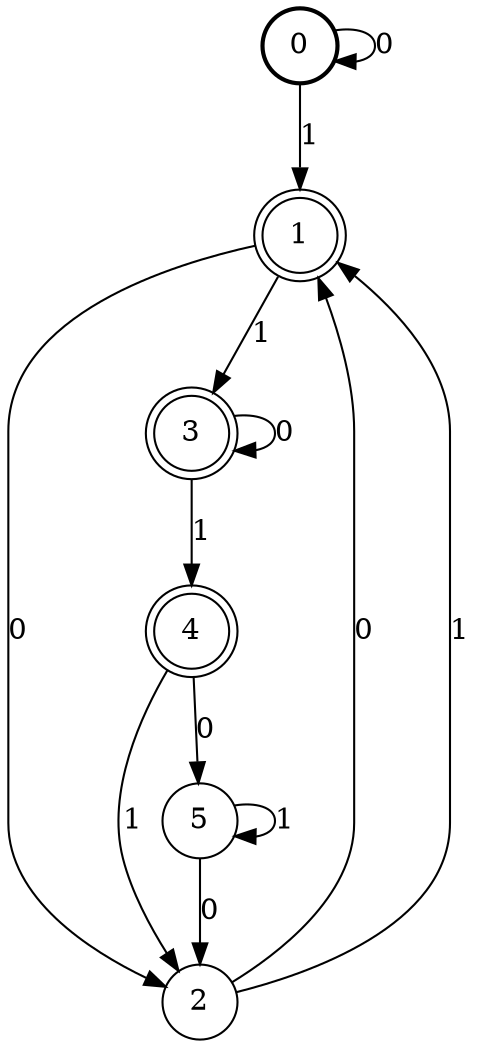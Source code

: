 digraph Automat {
    node [shape = circle];
    0 [style = "bold"];
    0 -> 0 [label = "0"];
    0 -> 1 [label = "1"];
    1 [peripheries=2]
    1 -> 2 [label = "0"];
    1 -> 3 [label = "1"];
    2 -> 1 [label = "0"];
    2 -> 1 [label = "1"];
    3 [peripheries=2]
    3 -> 3 [label = "0"];
    3 -> 4 [label = "1"];
    4 [peripheries=2]
    4 -> 5 [label = "0"];
    4 -> 2 [label = "1"];
    5 -> 2 [label = "0"];
    5 -> 5 [label = "1"];
}
